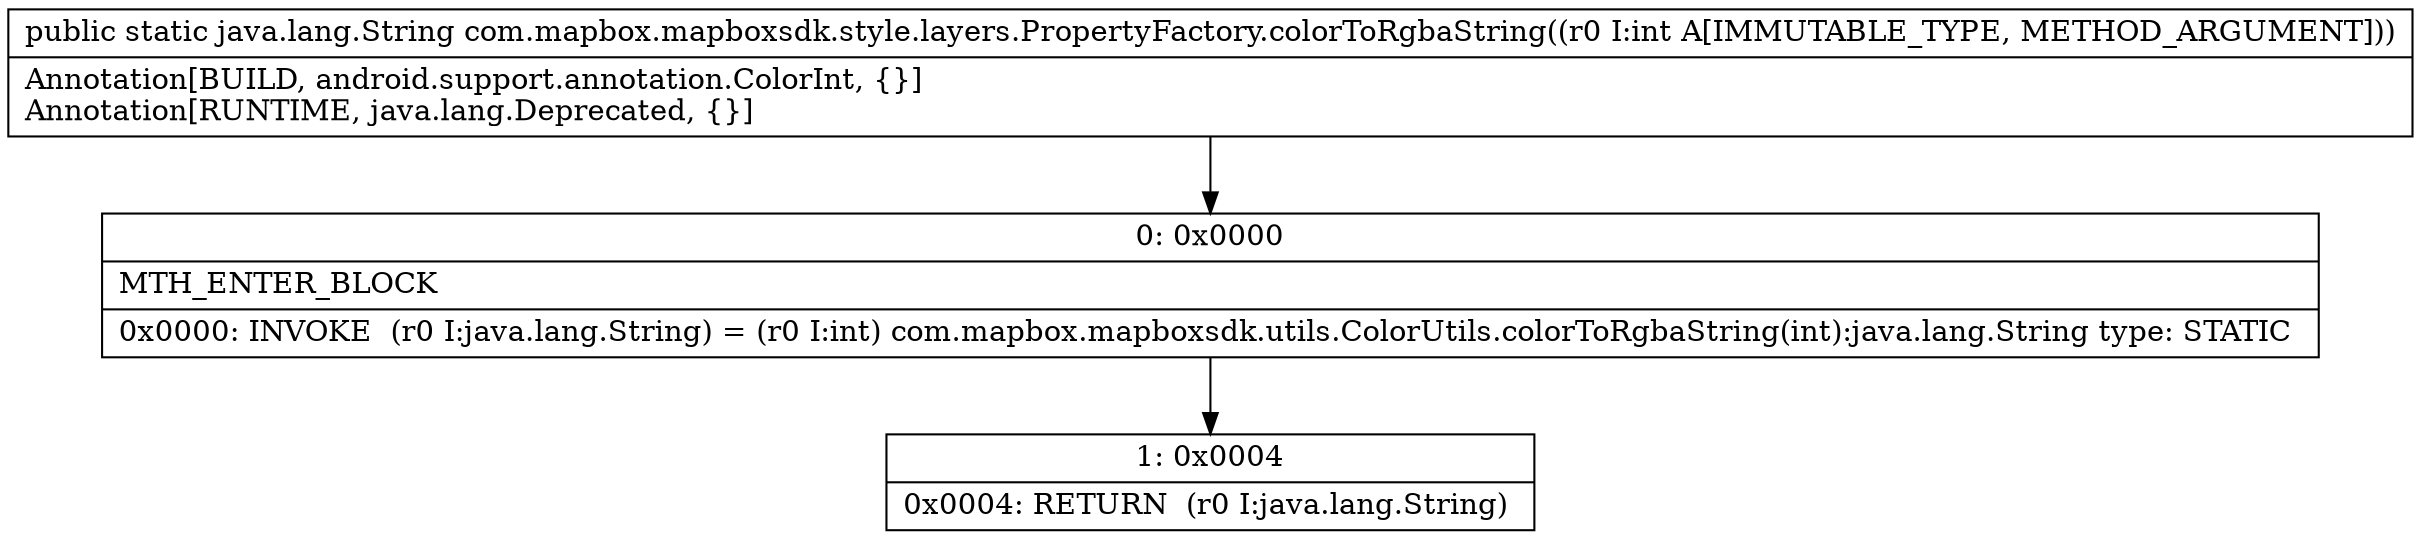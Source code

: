 digraph "CFG forcom.mapbox.mapboxsdk.style.layers.PropertyFactory.colorToRgbaString(I)Ljava\/lang\/String;" {
Node_0 [shape=record,label="{0\:\ 0x0000|MTH_ENTER_BLOCK\l|0x0000: INVOKE  (r0 I:java.lang.String) = (r0 I:int) com.mapbox.mapboxsdk.utils.ColorUtils.colorToRgbaString(int):java.lang.String type: STATIC \l}"];
Node_1 [shape=record,label="{1\:\ 0x0004|0x0004: RETURN  (r0 I:java.lang.String) \l}"];
MethodNode[shape=record,label="{public static java.lang.String com.mapbox.mapboxsdk.style.layers.PropertyFactory.colorToRgbaString((r0 I:int A[IMMUTABLE_TYPE, METHOD_ARGUMENT]))  | Annotation[BUILD, android.support.annotation.ColorInt, \{\}]\lAnnotation[RUNTIME, java.lang.Deprecated, \{\}]\l}"];
MethodNode -> Node_0;
Node_0 -> Node_1;
}

